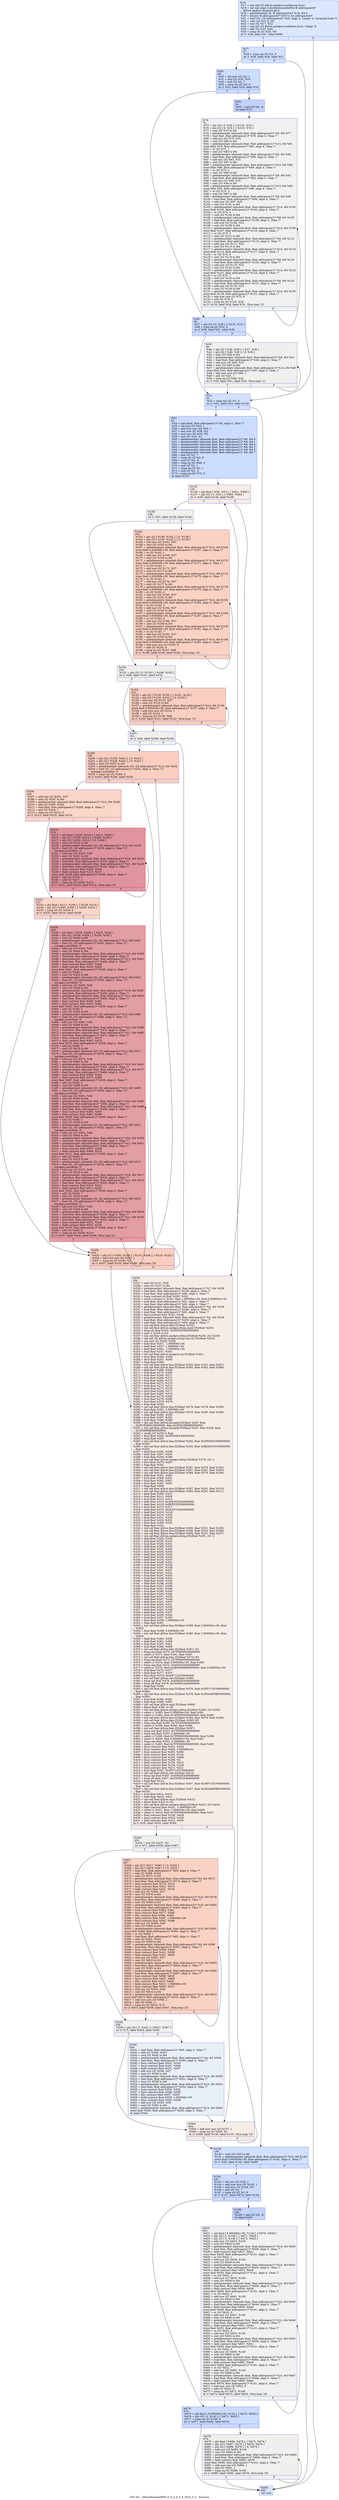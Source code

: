 digraph "CFG for '_Z9mteKerneliiifPfS_S_S_S_S_S_S_PiS0_S_S_' function" {
	label="CFG for '_Z9mteKerneliiifPfS_S_S_S_S_S_S_PiS0_S_S_' function";

	Node0x52a79e0 [shape=record,color="#3d50c3ff", style=filled, fillcolor="#aec9fc70",label="{%16:\l  %17 = tail call i32 @llvm.amdgcn.workgroup.id.x()\l  %18 = tail call align 4 dereferenceable(64) i8 addrspace(4)*\l... @llvm.amdgcn.dispatch.ptr()\l  %19 = getelementptr i8, i8 addrspace(4)* %18, i64 4\l  %20 = bitcast i8 addrspace(4)* %19 to i16 addrspace(4)*\l  %21 = load i16, i16 addrspace(4)* %20, align 4, !range !4, !invariant.load !5\l  %22 = zext i16 %21 to i32\l  %23 = mul i32 %17, %22\l  %24 = tail call i32 @llvm.amdgcn.workitem.id.x(), !range !6\l  %25 = add i32 %23, %24\l  %26 = icmp slt i32 %25, %0\l  br i1 %26, label %27, label %690\l|{<s0>T|<s1>F}}"];
	Node0x52a79e0:s0 -> Node0x52aa5a0;
	Node0x52a79e0:s1 -> Node0x52aa630;
	Node0x52aa5a0 [shape=record,color="#3d50c3ff", style=filled, fillcolor="#9abbff70",label="{%27:\l27:                                               \l  %28 = icmp sgt i32 %2, 0\l  br i1 %28, label %29, label %51\l|{<s0>T|<s1>F}}"];
	Node0x52aa5a0:s0 -> Node0x52aa800;
	Node0x52aa5a0:s1 -> Node0x52aa850;
	Node0x52aa800 [shape=record,color="#3d50c3ff", style=filled, fillcolor="#8caffe70",label="{%29:\l29:                                               \l  %30 = shl nuw i32 %2, 1\l  %31 = mul i32 %30, %25\l  %32 = and i32 %2, 7\l  %33 = icmp ult i32 %2, 8\l  br i1 %33, label %36, label %34\l|{<s0>T|<s1>F}}"];
	Node0x52aa800:s0 -> Node0x52a78a0;
	Node0x52aa800:s1 -> Node0x52aadb0;
	Node0x52aadb0 [shape=record,color="#3d50c3ff", style=filled, fillcolor="#779af770",label="{%34:\l34:                                               \l  %35 = and i32 %2, -8\l  br label %74\l}"];
	Node0x52aadb0 -> Node0x52aafb0;
	Node0x52a78a0 [shape=record,color="#3d50c3ff", style=filled, fillcolor="#8caffe70",label="{%36:\l36:                                               \l  %37 = phi i32 [ 0, %29 ], [ %132, %74 ]\l  %38 = icmp eq i32 %32, 0\l  br i1 %38, label %51, label %39\l|{<s0>T|<s1>F}}"];
	Node0x52a78a0:s0 -> Node0x52aa850;
	Node0x52a78a0:s1 -> Node0x52ab1e0;
	Node0x52ab1e0 [shape=record,color="#3d50c3ff", style=filled, fillcolor="#e0dbd870",label="{%39:\l39:                                               \l  %40 = phi i32 [ %48, %39 ], [ %37, %36 ]\l  %41 = phi i32 [ %49, %39 ], [ 0, %36 ]\l  %42 = zext i32 %40 to i64\l  %43 = getelementptr inbounds float, float addrspace(1)* %9, i64 %42\l  %44 = load float, float addrspace(1)* %43, align 4, !tbaa !7\l  %45 = add nsw i32 %40, %31\l  %46 = sext i32 %45 to i64\l  %47 = getelementptr inbounds float, float addrspace(1)* %14, i64 %46\l  store float %44, float addrspace(1)* %47, align 4, !tbaa !7\l  %48 = add nuw nsw i32 %40, 1\l  %49 = add i32 %41, 1\l  %50 = icmp eq i32 %49, %32\l  br i1 %50, label %51, label %39, !llvm.loop !11\l|{<s0>T|<s1>F}}"];
	Node0x52ab1e0:s0 -> Node0x52aa850;
	Node0x52ab1e0:s1 -> Node0x52ab1e0;
	Node0x52aa850 [shape=record,color="#3d50c3ff", style=filled, fillcolor="#9abbff70",label="{%51:\l51:                                               \l  %52 = icmp sgt i32 %1, 0\l  br i1 %52, label %53, label %139\l|{<s0>T|<s1>F}}"];
	Node0x52aa850:s0 -> Node0x52ac400;
	Node0x52aa850:s1 -> Node0x52ac450;
	Node0x52ac400 [shape=record,color="#3d50c3ff", style=filled, fillcolor="#8caffe70",label="{%53:\l53:                                               \l  %54 = load float, float addrspace(1)* %8, align 4, !tbaa !7\l  %55 = shl nsw i32 %25, 1\l  %56 = add nuw nsw i32 %55, 1\l  %57 = mul nsw i32 %56, %2\l  %58 = mul nsw i32 %55, %2\l  %59 = mul i32 %25, %1\l  %60 = getelementptr inbounds float, float addrspace(1)* %8, i64 6\l  %61 = getelementptr inbounds float, float addrspace(1)* %8, i64 1\l  %62 = getelementptr inbounds float, float addrspace(1)* %8, i64 4\l  %63 = getelementptr inbounds float, float addrspace(1)* %8, i64 2\l  %64 = getelementptr inbounds float, float addrspace(1)* %8, i64 5\l  %65 = getelementptr inbounds float, float addrspace(1)* %8, i64 7\l  %66 = and i32 %2, 7\l  %67 = icmp ult i32 %2, 8\l  %68 = and i32 %2, -8\l  %69 = icmp eq i32 %66, 0\l  %70 = and i32 %2, 1\l  %71 = icmp eq i32 %2, 1\l  %72 = and i32 %2, -2\l  %73 = icmp eq i32 %70, 0\l  br label %135\l}"];
	Node0x52ac400 -> Node0x52ad390;
	Node0x52aafb0 [shape=record,color="#3d50c3ff", style=filled, fillcolor="#dbdcde70",label="{%74:\l74:                                               \l  %75 = phi i32 [ 0, %34 ], [ %132, %74 ]\l  %76 = phi i32 [ 0, %34 ], [ %133, %74 ]\l  %77 = zext i32 %75 to i64\l  %78 = getelementptr inbounds float, float addrspace(1)* %9, i64 %77\l  %79 = load float, float addrspace(1)* %78, align 4, !tbaa !7\l  %80 = add nsw i32 %75, %31\l  %81 = sext i32 %80 to i64\l  %82 = getelementptr inbounds float, float addrspace(1)* %14, i64 %81\l  store float %79, float addrspace(1)* %82, align 4, !tbaa !7\l  %83 = or i32 %75, 1\l  %84 = zext i32 %83 to i64\l  %85 = getelementptr inbounds float, float addrspace(1)* %9, i64 %84\l  %86 = load float, float addrspace(1)* %85, align 4, !tbaa !7\l  %87 = add nsw i32 %83, %31\l  %88 = sext i32 %87 to i64\l  %89 = getelementptr inbounds float, float addrspace(1)* %14, i64 %88\l  store float %86, float addrspace(1)* %89, align 4, !tbaa !7\l  %90 = or i32 %75, 2\l  %91 = zext i32 %90 to i64\l  %92 = getelementptr inbounds float, float addrspace(1)* %9, i64 %91\l  %93 = load float, float addrspace(1)* %92, align 4, !tbaa !7\l  %94 = add nsw i32 %90, %31\l  %95 = sext i32 %94 to i64\l  %96 = getelementptr inbounds float, float addrspace(1)* %14, i64 %95\l  store float %93, float addrspace(1)* %96, align 4, !tbaa !7\l  %97 = or i32 %75, 3\l  %98 = zext i32 %97 to i64\l  %99 = getelementptr inbounds float, float addrspace(1)* %9, i64 %98\l  %100 = load float, float addrspace(1)* %99, align 4, !tbaa !7\l  %101 = add nsw i32 %97, %31\l  %102 = sext i32 %101 to i64\l  %103 = getelementptr inbounds float, float addrspace(1)* %14, i64 %102\l  store float %100, float addrspace(1)* %103, align 4, !tbaa !7\l  %104 = or i32 %75, 4\l  %105 = zext i32 %104 to i64\l  %106 = getelementptr inbounds float, float addrspace(1)* %9, i64 %105\l  %107 = load float, float addrspace(1)* %106, align 4, !tbaa !7\l  %108 = add nsw i32 %104, %31\l  %109 = sext i32 %108 to i64\l  %110 = getelementptr inbounds float, float addrspace(1)* %14, i64 %109\l  store float %107, float addrspace(1)* %110, align 4, !tbaa !7\l  %111 = or i32 %75, 5\l  %112 = zext i32 %111 to i64\l  %113 = getelementptr inbounds float, float addrspace(1)* %9, i64 %112\l  %114 = load float, float addrspace(1)* %113, align 4, !tbaa !7\l  %115 = add nsw i32 %111, %31\l  %116 = sext i32 %115 to i64\l  %117 = getelementptr inbounds float, float addrspace(1)* %14, i64 %116\l  store float %114, float addrspace(1)* %117, align 4, !tbaa !7\l  %118 = or i32 %75, 6\l  %119 = zext i32 %118 to i64\l  %120 = getelementptr inbounds float, float addrspace(1)* %9, i64 %119\l  %121 = load float, float addrspace(1)* %120, align 4, !tbaa !7\l  %122 = add nsw i32 %118, %31\l  %123 = sext i32 %122 to i64\l  %124 = getelementptr inbounds float, float addrspace(1)* %14, i64 %123\l  store float %121, float addrspace(1)* %124, align 4, !tbaa !7\l  %125 = or i32 %75, 7\l  %126 = zext i32 %125 to i64\l  %127 = getelementptr inbounds float, float addrspace(1)* %9, i64 %126\l  %128 = load float, float addrspace(1)* %127, align 4, !tbaa !7\l  %129 = add nsw i32 %125, %31\l  %130 = sext i32 %129 to i64\l  %131 = getelementptr inbounds float, float addrspace(1)* %14, i64 %130\l  store float %128, float addrspace(1)* %131, align 4, !tbaa !7\l  %132 = add nuw nsw i32 %75, 8\l  %133 = add i32 %76, 8\l  %134 = icmp eq i32 %133, %35\l  br i1 %134, label %36, label %74, !llvm.loop !13\l|{<s0>T|<s1>F}}"];
	Node0x52aafb0:s0 -> Node0x52a78a0;
	Node0x52aafb0:s1 -> Node0x52aafb0;
	Node0x52ad390 [shape=record,color="#3d50c3ff", style=filled, fillcolor="#ead5c970",label="{%135:\l135:                                              \l  %136 = phi float [ %54, %53 ], [ %431, %564 ]\l  %137 = phi i32 [ 0, %53 ], [ %565, %564 ]\l  br i1 %28, label %138, label %236\l|{<s0>T|<s1>F}}"];
	Node0x52ad390:s0 -> Node0x52b0230;
	Node0x52ad390:s1 -> Node0x52b02c0;
	Node0x52b0230 [shape=record,color="#3d50c3ff", style=filled, fillcolor="#e0dbd870",label="{%138:\l138:                                              \l  br i1 %67, label %150, label %162\l|{<s0>T|<s1>F}}"];
	Node0x52b0230:s0 -> Node0x52b0400;
	Node0x52b0230:s1 -> Node0x52b0450;
	Node0x52ac450 [shape=record,color="#3d50c3ff", style=filled, fillcolor="#9abbff70",label="{%139:\l139:                                              \l  %140 = sext i32 %25 to i64\l  %141 = getelementptr inbounds float, float addrspace(1)* %15, i64 %140\l  store float 0.000000e+00, float addrspace(1)* %141, align 4, !tbaa !7\l  br i1 %28, label %142, label %690\l|{<s0>T|<s1>F}}"];
	Node0x52ac450:s0 -> Node0x52b1140;
	Node0x52ac450:s1 -> Node0x52aa630;
	Node0x52b1140 [shape=record,color="#3d50c3ff", style=filled, fillcolor="#8caffe70",label="{%142:\l142:                                              \l  %143 = shl nsw i32 %25, 1\l  %144 = add nuw nsw i32 %143, 1\l  %145 = mul nsw i32 %144, %2\l  %146 = and i32 %2, 7\l  %147 = icmp ult i32 %2, 8\l  br i1 %147, label %674, label %148\l|{<s0>T|<s1>F}}"];
	Node0x52b1140:s0 -> Node0x52b1550;
	Node0x52b1140:s1 -> Node0x52b15a0;
	Node0x52b15a0 [shape=record,color="#3d50c3ff", style=filled, fillcolor="#779af770",label="{%148:\l148:                                              \l  %149 = and i32 %2, -8\l  br label %620\l}"];
	Node0x52b15a0 -> Node0x52b1770;
	Node0x52b0400 [shape=record,color="#3d50c3ff", style=filled, fillcolor="#e0dbd870",label="{%150:\l150:                                              \l  %151 = phi i32 [ 0, %138 ], [ %196, %162 ]\l  br i1 %69, label %161, label %152\l|{<s0>T|<s1>F}}"];
	Node0x52b0400:s0 -> Node0x52b18e0;
	Node0x52b0400:s1 -> Node0x52b1970;
	Node0x52b1970 [shape=record,color="#3d50c3ff", style=filled, fillcolor="#f2907270",label="{%152:\l152:                                              \l  %153 = phi i32 [ %158, %152 ], [ %151, %150 ]\l  %154 = phi i32 [ %159, %152 ], [ 0, %150 ]\l  %155 = add nsw i32 %153, %57\l  %156 = sext i32 %155 to i64\l  %157 = getelementptr inbounds float, float addrspace(1)* %14, i64 %156\l  store float 0.000000e+00, float addrspace(1)* %157, align 4, !tbaa !7\l  %158 = add nuw nsw i32 %153, 1\l  %159 = add i32 %154, 1\l  %160 = icmp eq i32 %159, %66\l  br i1 %160, label %161, label %152, !llvm.loop !15\l|{<s0>T|<s1>F}}"];
	Node0x52b1970:s0 -> Node0x52b18e0;
	Node0x52b1970:s1 -> Node0x52b1970;
	Node0x52b18e0 [shape=record,color="#3d50c3ff", style=filled, fillcolor="#e0dbd870",label="{%161:\l161:                                              \l  br i1 %28, label %199, label %236\l|{<s0>T|<s1>F}}"];
	Node0x52b18e0:s0 -> Node0x52b2200;
	Node0x52b18e0:s1 -> Node0x52b02c0;
	Node0x52b0450 [shape=record,color="#3d50c3ff", style=filled, fillcolor="#f4987a70",label="{%162:\l162:                                              \l  %163 = phi i32 [ %196, %162 ], [ 0, %138 ]\l  %164 = phi i32 [ %197, %162 ], [ 0, %138 ]\l  %165 = add nsw i32 %163, %57\l  %166 = sext i32 %165 to i64\l  %167 = getelementptr inbounds float, float addrspace(1)* %14, i64 %166\l  store float 0.000000e+00, float addrspace(1)* %167, align 4, !tbaa !7\l  %168 = or i32 %163, 1\l  %169 = add nsw i32 %168, %57\l  %170 = sext i32 %169 to i64\l  %171 = getelementptr inbounds float, float addrspace(1)* %14, i64 %170\l  store float 0.000000e+00, float addrspace(1)* %171, align 4, !tbaa !7\l  %172 = or i32 %163, 2\l  %173 = add nsw i32 %172, %57\l  %174 = sext i32 %173 to i64\l  %175 = getelementptr inbounds float, float addrspace(1)* %14, i64 %174\l  store float 0.000000e+00, float addrspace(1)* %175, align 4, !tbaa !7\l  %176 = or i32 %163, 3\l  %177 = add nsw i32 %176, %57\l  %178 = sext i32 %177 to i64\l  %179 = getelementptr inbounds float, float addrspace(1)* %14, i64 %178\l  store float 0.000000e+00, float addrspace(1)* %179, align 4, !tbaa !7\l  %180 = or i32 %163, 4\l  %181 = add nsw i32 %180, %57\l  %182 = sext i32 %181 to i64\l  %183 = getelementptr inbounds float, float addrspace(1)* %14, i64 %182\l  store float 0.000000e+00, float addrspace(1)* %183, align 4, !tbaa !7\l  %184 = or i32 %163, 5\l  %185 = add nsw i32 %184, %57\l  %186 = sext i32 %185 to i64\l  %187 = getelementptr inbounds float, float addrspace(1)* %14, i64 %186\l  store float 0.000000e+00, float addrspace(1)* %187, align 4, !tbaa !7\l  %188 = or i32 %163, 6\l  %189 = add nsw i32 %188, %57\l  %190 = sext i32 %189 to i64\l  %191 = getelementptr inbounds float, float addrspace(1)* %14, i64 %190\l  store float 0.000000e+00, float addrspace(1)* %191, align 4, !tbaa !7\l  %192 = or i32 %163, 7\l  %193 = add nsw i32 %192, %57\l  %194 = sext i32 %193 to i64\l  %195 = getelementptr inbounds float, float addrspace(1)* %14, i64 %194\l  store float 0.000000e+00, float addrspace(1)* %195, align 4, !tbaa !7\l  %196 = add nuw nsw i32 %163, 8\l  %197 = add i32 %164, 8\l  %198 = icmp eq i32 %197, %68\l  br i1 %198, label %150, label %162, !llvm.loop !16\l|{<s0>T|<s1>F}}"];
	Node0x52b0450:s0 -> Node0x52b0400;
	Node0x52b0450:s1 -> Node0x52b0450;
	Node0x52b2200 [shape=record,color="#3d50c3ff", style=filled, fillcolor="#f2907270",label="{%199:\l199:                                              \l  %200 = phi i32 [ %435, %434 ], [ 0, %161 ]\l  %201 = phi i32 [ %436, %434 ], [ 0, %161 ]\l  %202 = zext i32 %201 to i64\l  %203 = getelementptr inbounds i32, i32 addrspace(1)* %13, i64 %202\l  %204 = load i32, i32 addrspace(1)* %203, align 4, !tbaa !17,\l... !amdgpu.noclobber !5\l  %205 = icmp sgt i32 %204, 0\l  br i1 %205, label %206, label %434\l|{<s0>T|<s1>F}}"];
	Node0x52b2200:s0 -> Node0x52b4900;
	Node0x52b2200:s1 -> Node0x52b3cf0;
	Node0x52b4900 [shape=record,color="#3d50c3ff", style=filled, fillcolor="#f5a08170",label="{%206:\l206:                                              \l  %207 = add nsw i32 %201, %57\l  %208 = sext i32 %207 to i64\l  %209 = getelementptr inbounds float, float addrspace(1)* %14, i64 %208\l  %210 = add i32 %200, %204\l  %211 = load float, float addrspace(1)* %209, align 4, !tbaa !7\l  %212 = and i32 %204, 7\l  %213 = icmp eq i32 %212, 0\l  br i1 %213, label %232, label %214\l|{<s0>T|<s1>F}}"];
	Node0x52b4900:s0 -> Node0x52b4e00;
	Node0x52b4900:s1 -> Node0x52b4e50;
	Node0x52b4e50 [shape=record,color="#b70d28ff", style=filled, fillcolor="#b70d2870",label="{%214:\l214:                                              \l  %215 = phi float [ %228, %214 ], [ %211, %206 ]\l  %216 = phi i32 [ %229, %214 ], [ %200, %206 ]\l  %217 = phi i32 [ %230, %214 ], [ 0, %206 ]\l  %218 = sext i32 %216 to i64\l  %219 = getelementptr inbounds i32, i32 addrspace(1)* %12, i64 %218\l  %220 = load i32, i32 addrspace(1)* %219, align 4, !tbaa !17,\l... !amdgpu.noclobber !5\l  %221 = add nsw i32 %220, %58\l  %222 = sext i32 %221 to i64\l  %223 = getelementptr inbounds float, float addrspace(1)* %14, i64 %222\l  %224 = load float, float addrspace(1)* %223, align 4, !tbaa !7\l  %225 = getelementptr inbounds float, float addrspace(1)* %11, i64 %218\l  %226 = load float, float addrspace(1)* %225, align 4, !tbaa !7\l  %227 = fmul contract float %224, %226\l  %228 = fadd contract float %215, %227\l  store float %228, float addrspace(1)* %209, align 4, !tbaa !7\l  %229 = add i32 %216, 1\l  %230 = add i32 %217, 1\l  %231 = icmp eq i32 %230, %212\l  br i1 %231, label %232, label %214, !llvm.loop !19\l|{<s0>T|<s1>F}}"];
	Node0x52b4e50:s0 -> Node0x52b4e00;
	Node0x52b4e50:s1 -> Node0x52b4e50;
	Node0x52b4e00 [shape=record,color="#3d50c3ff", style=filled, fillcolor="#f5a08170",label="{%232:\l232:                                              \l  %233 = phi float [ %211, %206 ], [ %228, %214 ]\l  %234 = phi i32 [ %200, %206 ], [ %229, %214 ]\l  %235 = icmp ult i32 %204, 8\l  br i1 %235, label %434, label %438\l|{<s0>T|<s1>F}}"];
	Node0x52b4e00:s0 -> Node0x52b3cf0;
	Node0x52b4e00:s1 -> Node0x52b63f0;
	Node0x52b02c0 [shape=record,color="#3d50c3ff", style=filled, fillcolor="#ead5c970",label="{%236:\l236:                                              \l  %237 = add i32 %137, %59\l  %238 = sext i32 %237 to i64\l  %239 = getelementptr inbounds float, float addrspace(1)* %7, i64 %238\l  %240 = load float, float addrspace(1)* %239, align 4, !tbaa !7\l  %241 = load float, float addrspace(1)* %60, align 4, !tbaa !7\l  %242 = fcmp contract olt float %240, %241\l  %243 = select contract i1 %242, float 1.000000e+00, float 0.000000e+00\l  %244 = load float, float addrspace(1)* %61, align 4, !tbaa !7\l  %245 = load float, float addrspace(1)* %62, align 4, !tbaa !7\l  %246 = getelementptr inbounds float, float addrspace(1)* %5, i64 %238\l  %247 = load float, float addrspace(1)* %246, align 4, !tbaa !7\l  %248 = load float, float addrspace(1)* %63, align 4, !tbaa !7\l  %249 = fmul contract float %247, %248\l  %250 = getelementptr inbounds float, float addrspace(1)* %6, i64 %238\l  %251 = load float, float addrspace(1)* %250, align 4, !tbaa !7\l  %252 = load float, float addrspace(1)* %64, align 4, !tbaa !7\l  %253 = tail call float @llvm.fabs.f32(float %252)\l  %254 = tail call float @llvm.amdgcn.frexp.mant.f32(float %253)\l  %255 = fcmp olt float %254, 0x3FE5555560000000\l  %256 = zext i1 %255 to i32\l  %257 = tail call float @llvm.amdgcn.ldexp.f32(float %254, i32 %256)\l  %258 = tail call i32 @llvm.amdgcn.frexp.exp.i32.f32(float %253)\l  %259 = sub nsw i32 %258, %256\l  %260 = fadd float %257, -1.000000e+00\l  %261 = fadd float %257, 1.000000e+00\l  %262 = fadd float %261, -1.000000e+00\l  %263 = fsub float %257, %262\l  %264 = tail call float @llvm.amdgcn.rcp.f32(float %261)\l  %265 = fmul float %260, %264\l  %266 = fmul float %261, %265\l  %267 = fneg float %266\l  %268 = tail call float @llvm.fma.f32(float %265, float %261, float %267)\l  %269 = tail call float @llvm.fma.f32(float %265, float %263, float %268)\l  %270 = fadd float %266, %269\l  %271 = fsub float %270, %266\l  %272 = fsub float %269, %271\l  %273 = fsub float %260, %270\l  %274 = fsub float %260, %273\l  %275 = fsub float %274, %270\l  %276 = fsub float %275, %272\l  %277 = fadd float %273, %276\l  %278 = fmul float %264, %277\l  %279 = fadd float %265, %278\l  %280 = fsub float %279, %265\l  %281 = fsub float %278, %280\l  %282 = fmul float %279, %279\l  %283 = fneg float %282\l  %284 = tail call float @llvm.fma.f32(float %279, float %279, float %283)\l  %285 = fmul float %281, 2.000000e+00\l  %286 = tail call float @llvm.fma.f32(float %279, float %285, float %284)\l  %287 = fadd float %282, %286\l  %288 = fsub float %287, %282\l  %289 = fsub float %286, %288\l  %290 = tail call float @llvm.fmuladd.f32(float %287, float\l... 0x3FCED89C20000000, float 0x3FD23E9880000000)\l  %291 = tail call float @llvm.fmuladd.f32(float %287, float %290, float\l... 0x3FD999BDE0000000)\l  %292 = sitofp i32 %259 to float\l  %293 = fmul float %292, 0x3FE62E4300000000\l  %294 = fneg float %293\l  %295 = tail call float @llvm.fma.f32(float %292, float 0x3FE62E4300000000,\l... float %294)\l  %296 = tail call float @llvm.fma.f32(float %292, float 0xBE205C6100000000,\l... float %295)\l  %297 = fadd float %293, %296\l  %298 = fsub float %297, %293\l  %299 = fsub float %296, %298\l  %300 = tail call float @llvm.amdgcn.ldexp.f32(float %279, i32 1)\l  %301 = fmul float %279, %287\l  %302 = fneg float %301\l  %303 = tail call float @llvm.fma.f32(float %287, float %279, float %302)\l  %304 = tail call float @llvm.fma.f32(float %287, float %281, float %303)\l  %305 = tail call float @llvm.fma.f32(float %289, float %279, float %304)\l  %306 = fadd float %301, %305\l  %307 = fsub float %306, %301\l  %308 = fsub float %305, %307\l  %309 = fmul float %287, %291\l  %310 = fneg float %309\l  %311 = tail call float @llvm.fma.f32(float %287, float %291, float %310)\l  %312 = tail call float @llvm.fma.f32(float %289, float %291, float %311)\l  %313 = fadd float %309, %312\l  %314 = fsub float %313, %309\l  %315 = fsub float %312, %314\l  %316 = fadd float %313, 0x3FE5555540000000\l  %317 = fadd float %316, 0xBFE5555540000000\l  %318 = fsub float %313, %317\l  %319 = fadd float %315, 0x3E2E720200000000\l  %320 = fadd float %319, %318\l  %321 = fadd float %316, %320\l  %322 = fsub float %321, %316\l  %323 = fsub float %320, %322\l  %324 = fmul float %306, %321\l  %325 = fneg float %324\l  %326 = tail call float @llvm.fma.f32(float %306, float %321, float %325)\l  %327 = tail call float @llvm.fma.f32(float %306, float %323, float %326)\l  %328 = tail call float @llvm.fma.f32(float %308, float %321, float %327)\l  %329 = tail call float @llvm.amdgcn.ldexp.f32(float %281, i32 1)\l  %330 = fadd float %324, %328\l  %331 = fsub float %330, %324\l  %332 = fsub float %328, %331\l  %333 = fadd float %300, %330\l  %334 = fsub float %333, %300\l  %335 = fsub float %330, %334\l  %336 = fadd float %329, %332\l  %337 = fadd float %336, %335\l  %338 = fadd float %333, %337\l  %339 = fsub float %338, %333\l  %340 = fsub float %337, %339\l  %341 = fadd float %297, %338\l  %342 = fsub float %341, %297\l  %343 = fsub float %341, %342\l  %344 = fsub float %297, %343\l  %345 = fsub float %338, %342\l  %346 = fadd float %345, %344\l  %347 = fadd float %299, %340\l  %348 = fsub float %347, %299\l  %349 = fsub float %347, %348\l  %350 = fsub float %299, %349\l  %351 = fsub float %340, %348\l  %352 = fadd float %351, %350\l  %353 = fadd float %347, %346\l  %354 = fadd float %341, %353\l  %355 = fsub float %354, %341\l  %356 = fsub float %353, %355\l  %357 = fadd float %352, %356\l  %358 = fadd float %354, %357\l  %359 = fsub float %358, %354\l  %360 = fsub float %357, %359\l  %361 = fmul float %358, 2.000000e+00\l  %362 = fneg float %361\l  %363 = tail call float @llvm.fma.f32(float %358, float 2.000000e+00, float\l... %362)\l  %364 = fmul float %358, 0.000000e+00\l  %365 = tail call float @llvm.fma.f32(float %360, float 2.000000e+00, float\l... %364)\l  %366 = fadd float %363, %365\l  %367 = fadd float %361, %366\l  %368 = fsub float %367, %361\l  %369 = fsub float %366, %368\l  %370 = tail call float @llvm.fabs.f32(float %361) #3\l  %371 = fcmp oeq float %370, 0x7FF0000000000000\l  %372 = select i1 %371, float %361, float %367\l  %373 = tail call float @llvm.fabs.f32(float %372) #3\l  %374 = fcmp oeq float %373, 0x7FF0000000000000\l  %375 = select i1 %374, float 0.000000e+00, float %369\l  %376 = fcmp oeq float %372, 0x40562E4300000000\l  %377 = select i1 %376, float 0x3EE0000000000000, float 0.000000e+00\l  %378 = fsub float %372, %377\l  %379 = fadd float %377, %375\l  %380 = fmul float %378, 0x3FF7154760000000\l  %381 = tail call float @llvm.rint.f32(float %380)\l  %382 = fcmp ogt float %378, 0x40562E4300000000\l  %383 = fcmp olt float %378, 0xC059D1DA00000000\l  %384 = fneg float %380\l  %385 = tail call float @llvm.fma.f32(float %378, float 0x3FF7154760000000,\l... float %384)\l  %386 = tail call float @llvm.fma.f32(float %378, float 0x3E54AE0BE0000000,\l... float %385)\l  %387 = fsub float %380, %381\l  %388 = fadd float %386, %387\l  %389 = tail call float @llvm.exp2.f32(float %388)\l  %390 = fptosi float %381 to i32\l  %391 = tail call float @llvm.amdgcn.ldexp.f32(float %389, i32 %390)\l  %392 = select i1 %383, float 0.000000e+00, float %391\l  %393 = select i1 %382, float 0x7FF0000000000000, float %392\l  %394 = tail call float @llvm.fma.f32(float %393, float %379, float %393)\l  %395 = tail call float @llvm.fabs.f32(float %393) #3\l  %396 = fcmp oeq float %395, 0x7FF0000000000000\l  %397 = select i1 %396, float %393, float %394\l  %398 = tail call float @llvm.fabs.f32(float %397)\l  %399 = fcmp oeq float %253, 0x7FF0000000000000\l  %400 = fcmp oeq float %252, 0.000000e+00\l  %401 = select i1 %399, float 0x7FF0000000000000, float %398\l  %402 = select i1 %400, float 0.000000e+00, float %401\l  %403 = fcmp uno float %252, 0.000000e+00\l  %404 = select i1 %403, float 0x7FF8000000000000, float %402\l  %405 = fmul contract float %251, %404\l  %406 = fmul contract float %404, 5.000000e-01\l  %407 = fsub contract float %405, %406\l  %408 = fsub contract float %244, %136\l  %409 = fmul contract float %245, %408\l  %410 = fmul contract float %409, %3\l  %411 = fadd contract float %136, %410\l  %412 = fmul contract float %136, %249\l  %413 = fadd contract float %411, %412\l  %414 = fmul float %407, 0x3FF7154760000000\l  %415 = tail call float @llvm.rint.f32(float %414)\l  %416 = fcmp ogt float %407, 0x40562E4300000000\l  %417 = fcmp olt float %407, 0xC059D1DA00000000\l  %418 = fneg float %414\l  %419 = tail call float @llvm.fma.f32(float %407, float 0x3FF7154760000000,\l... float %418)\l  %420 = tail call float @llvm.fma.f32(float %407, float 0x3E54AE0BE0000000,\l... float %419)\l  %421 = fsub float %414, %415\l  %422 = fadd float %420, %421\l  %423 = tail call float @llvm.exp2.f32(float %422)\l  %424 = fptosi float %415 to i32\l  %425 = tail call float @llvm.amdgcn.ldexp.f32(float %423, i32 %424)\l  %426 = fadd contract float %425, -1.000000e+00\l  %427 = select i1 %417, float -1.000000e+00, float %426\l  %428 = select i1 %416, float 0x7FF0000000000000, float %427\l  %429 = fmul contract float %136, %428\l  %430 = fmul contract float %243, %429\l  %431 = fadd contract float %413, %430\l  br i1 %28, label %432, label %564\l|{<s0>T|<s1>F}}"];
	Node0x52b02c0:s0 -> Node0x52c0900;
	Node0x52b02c0:s1 -> Node0x52b0000;
	Node0x52c0900 [shape=record,color="#3d50c3ff", style=filled, fillcolor="#e0dbd870",label="{%432:\l432:                                              \l  %433 = mul i32 %237, %2\l  br i1 %71, label %538, label %567\l|{<s0>T|<s1>F}}"];
	Node0x52c0900:s0 -> Node0x52c0a90;
	Node0x52c0900:s1 -> Node0x52c0ae0;
	Node0x52b3cf0 [shape=record,color="#3d50c3ff", style=filled, fillcolor="#f2907270",label="{%434:\l434:                                              \l  %435 = phi i32 [ %200, %199 ], [ %210, %438 ], [ %210, %232 ]\l  %436 = add nuw nsw i32 %201, 1\l  %437 = icmp eq i32 %436, %2\l  br i1 %437, label %236, label %199, !llvm.loop !20\l|{<s0>T|<s1>F}}"];
	Node0x52b3cf0:s0 -> Node0x52b02c0;
	Node0x52b3cf0:s1 -> Node0x52b2200;
	Node0x52b63f0 [shape=record,color="#b70d28ff", style=filled, fillcolor="#be242e70",label="{%438:\l438:                                              \l  %439 = phi float [ %535, %438 ], [ %233, %232 ]\l  %440 = phi i32 [ %536, %438 ], [ %234, %232 ]\l  %441 = sext i32 %440 to i64\l  %442 = getelementptr inbounds i32, i32 addrspace(1)* %12, i64 %441\l  %443 = load i32, i32 addrspace(1)* %442, align 4, !tbaa !17,\l... !amdgpu.noclobber !5\l  %444 = add nsw i32 %443, %58\l  %445 = sext i32 %444 to i64\l  %446 = getelementptr inbounds float, float addrspace(1)* %14, i64 %445\l  %447 = load float, float addrspace(1)* %446, align 4, !tbaa !7\l  %448 = getelementptr inbounds float, float addrspace(1)* %11, i64 %441\l  %449 = load float, float addrspace(1)* %448, align 4, !tbaa !7\l  %450 = fmul contract float %447, %449\l  %451 = fadd contract float %439, %450\l  store float %451, float addrspace(1)* %209, align 4, !tbaa !7\l  %452 = add i32 %440, 1\l  %453 = sext i32 %452 to i64\l  %454 = getelementptr inbounds i32, i32 addrspace(1)* %12, i64 %453\l  %455 = load i32, i32 addrspace(1)* %454, align 4, !tbaa !17,\l... !amdgpu.noclobber !5\l  %456 = add nsw i32 %455, %58\l  %457 = sext i32 %456 to i64\l  %458 = getelementptr inbounds float, float addrspace(1)* %14, i64 %457\l  %459 = load float, float addrspace(1)* %458, align 4, !tbaa !7\l  %460 = getelementptr inbounds float, float addrspace(1)* %11, i64 %453\l  %461 = load float, float addrspace(1)* %460, align 4, !tbaa !7\l  %462 = fmul contract float %459, %461\l  %463 = fadd contract float %451, %462\l  store float %463, float addrspace(1)* %209, align 4, !tbaa !7\l  %464 = add i32 %440, 2\l  %465 = sext i32 %464 to i64\l  %466 = getelementptr inbounds i32, i32 addrspace(1)* %12, i64 %465\l  %467 = load i32, i32 addrspace(1)* %466, align 4, !tbaa !17,\l... !amdgpu.noclobber !5\l  %468 = add nsw i32 %467, %58\l  %469 = sext i32 %468 to i64\l  %470 = getelementptr inbounds float, float addrspace(1)* %14, i64 %469\l  %471 = load float, float addrspace(1)* %470, align 4, !tbaa !7\l  %472 = getelementptr inbounds float, float addrspace(1)* %11, i64 %465\l  %473 = load float, float addrspace(1)* %472, align 4, !tbaa !7\l  %474 = fmul contract float %471, %473\l  %475 = fadd contract float %463, %474\l  store float %475, float addrspace(1)* %209, align 4, !tbaa !7\l  %476 = add i32 %440, 3\l  %477 = sext i32 %476 to i64\l  %478 = getelementptr inbounds i32, i32 addrspace(1)* %12, i64 %477\l  %479 = load i32, i32 addrspace(1)* %478, align 4, !tbaa !17,\l... !amdgpu.noclobber !5\l  %480 = add nsw i32 %479, %58\l  %481 = sext i32 %480 to i64\l  %482 = getelementptr inbounds float, float addrspace(1)* %14, i64 %481\l  %483 = load float, float addrspace(1)* %482, align 4, !tbaa !7\l  %484 = getelementptr inbounds float, float addrspace(1)* %11, i64 %477\l  %485 = load float, float addrspace(1)* %484, align 4, !tbaa !7\l  %486 = fmul contract float %483, %485\l  %487 = fadd contract float %475, %486\l  store float %487, float addrspace(1)* %209, align 4, !tbaa !7\l  %488 = add i32 %440, 4\l  %489 = sext i32 %488 to i64\l  %490 = getelementptr inbounds i32, i32 addrspace(1)* %12, i64 %489\l  %491 = load i32, i32 addrspace(1)* %490, align 4, !tbaa !17,\l... !amdgpu.noclobber !5\l  %492 = add nsw i32 %491, %58\l  %493 = sext i32 %492 to i64\l  %494 = getelementptr inbounds float, float addrspace(1)* %14, i64 %493\l  %495 = load float, float addrspace(1)* %494, align 4, !tbaa !7\l  %496 = getelementptr inbounds float, float addrspace(1)* %11, i64 %489\l  %497 = load float, float addrspace(1)* %496, align 4, !tbaa !7\l  %498 = fmul contract float %495, %497\l  %499 = fadd contract float %487, %498\l  store float %499, float addrspace(1)* %209, align 4, !tbaa !7\l  %500 = add i32 %440, 5\l  %501 = sext i32 %500 to i64\l  %502 = getelementptr inbounds i32, i32 addrspace(1)* %12, i64 %501\l  %503 = load i32, i32 addrspace(1)* %502, align 4, !tbaa !17,\l... !amdgpu.noclobber !5\l  %504 = add nsw i32 %503, %58\l  %505 = sext i32 %504 to i64\l  %506 = getelementptr inbounds float, float addrspace(1)* %14, i64 %505\l  %507 = load float, float addrspace(1)* %506, align 4, !tbaa !7\l  %508 = getelementptr inbounds float, float addrspace(1)* %11, i64 %501\l  %509 = load float, float addrspace(1)* %508, align 4, !tbaa !7\l  %510 = fmul contract float %507, %509\l  %511 = fadd contract float %499, %510\l  store float %511, float addrspace(1)* %209, align 4, !tbaa !7\l  %512 = add i32 %440, 6\l  %513 = sext i32 %512 to i64\l  %514 = getelementptr inbounds i32, i32 addrspace(1)* %12, i64 %513\l  %515 = load i32, i32 addrspace(1)* %514, align 4, !tbaa !17,\l... !amdgpu.noclobber !5\l  %516 = add nsw i32 %515, %58\l  %517 = sext i32 %516 to i64\l  %518 = getelementptr inbounds float, float addrspace(1)* %14, i64 %517\l  %519 = load float, float addrspace(1)* %518, align 4, !tbaa !7\l  %520 = getelementptr inbounds float, float addrspace(1)* %11, i64 %513\l  %521 = load float, float addrspace(1)* %520, align 4, !tbaa !7\l  %522 = fmul contract float %519, %521\l  %523 = fadd contract float %511, %522\l  store float %523, float addrspace(1)* %209, align 4, !tbaa !7\l  %524 = add i32 %440, 7\l  %525 = sext i32 %524 to i64\l  %526 = getelementptr inbounds i32, i32 addrspace(1)* %12, i64 %525\l  %527 = load i32, i32 addrspace(1)* %526, align 4, !tbaa !17,\l... !amdgpu.noclobber !5\l  %528 = add nsw i32 %527, %58\l  %529 = sext i32 %528 to i64\l  %530 = getelementptr inbounds float, float addrspace(1)* %14, i64 %529\l  %531 = load float, float addrspace(1)* %530, align 4, !tbaa !7\l  %532 = getelementptr inbounds float, float addrspace(1)* %11, i64 %525\l  %533 = load float, float addrspace(1)* %532, align 4, !tbaa !7\l  %534 = fmul contract float %531, %533\l  %535 = fadd contract float %523, %534\l  store float %535, float addrspace(1)* %209, align 4, !tbaa !7\l  %536 = add i32 %440, 8\l  %537 = icmp eq i32 %536, %210\l  br i1 %537, label %434, label %438, !llvm.loop !21\l|{<s0>T|<s1>F}}"];
	Node0x52b63f0:s0 -> Node0x52b3cf0;
	Node0x52b63f0:s1 -> Node0x52b63f0;
	Node0x52c0a90 [shape=record,color="#3d50c3ff", style=filled, fillcolor="#e0dbd870",label="{%538:\l538:                                              \l  %539 = phi i32 [ 0, %432 ], [ %617, %567 ]\l  br i1 %73, label %564, label %540\l|{<s0>T|<s1>F}}"];
	Node0x52c0a90:s0 -> Node0x52b0000;
	Node0x52c0a90:s1 -> Node0x52c6670;
	Node0x52c6670 [shape=record,color="#3d50c3ff", style=filled, fillcolor="#cedaeb70",label="{%540:\l540:                                              \l  %541 = load float, float addrspace(1)* %65, align 4, !tbaa !7\l  %542 = add i32 %539, %433\l  %543 = sext i32 %542 to i64\l  %544 = getelementptr inbounds float, float addrspace(1)* %4, i64 %543\l  %545 = load float, float addrspace(1)* %544, align 4, !tbaa !7\l  %546 = fmul contract float %541, %545\l  %547 = fmul contract float %431, %546\l  %548 = fadd contract float %431, %547\l  %549 = add nsw i32 %539, %57\l  %550 = sext i32 %549 to i64\l  %551 = getelementptr inbounds float, float addrspace(1)* %14, i64 %550\l  %552 = load float, float addrspace(1)* %551, align 4, !tbaa !7\l  %553 = zext i32 %539 to i64\l  %554 = getelementptr inbounds float, float addrspace(1)* %10, i64 %553\l  %555 = load float, float addrspace(1)* %554, align 4, !tbaa !7\l  %556 = fsub contract float %555, %552\l  %557 = fmul contract float %548, %556\l  %558 = fdiv contract float %557, %555\l  %559 = fadd contract float %558, 1.000000e+00\l  %560 = fmul contract float %552, %559\l  %561 = add nsw i32 %539, %58\l  %562 = sext i32 %561 to i64\l  %563 = getelementptr inbounds float, float addrspace(1)* %14, i64 %562\l  store float %560, float addrspace(1)* %563, align 4, !tbaa !7\l  br label %564\l}"];
	Node0x52c6670 -> Node0x52b0000;
	Node0x52b0000 [shape=record,color="#3d50c3ff", style=filled, fillcolor="#ead5c970",label="{%564:\l564:                                              \l  %565 = add nuw nsw i32 %137, 1\l  %566 = icmp eq i32 %565, %1\l  br i1 %566, label %139, label %135, !llvm.loop !22\l|{<s0>T|<s1>F}}"];
	Node0x52b0000:s0 -> Node0x52ac450;
	Node0x52b0000:s1 -> Node0x52ad390;
	Node0x52c0ae0 [shape=record,color="#3d50c3ff", style=filled, fillcolor="#f4987a70",label="{%567:\l567:                                              \l  %568 = phi i32 [ %617, %567 ], [ 0, %432 ]\l  %569 = phi i32 [ %618, %567 ], [ 0, %432 ]\l  %570 = load float, float addrspace(1)* %65, align 4, !tbaa !7\l  %571 = add i32 %568, %433\l  %572 = sext i32 %571 to i64\l  %573 = getelementptr inbounds float, float addrspace(1)* %4, i64 %572\l  %574 = load float, float addrspace(1)* %573, align 4, !tbaa !7\l  %575 = fmul contract float %570, %574\l  %576 = fmul contract float %431, %575\l  %577 = fadd contract float %431, %576\l  %578 = add nsw i32 %568, %57\l  %579 = sext i32 %578 to i64\l  %580 = getelementptr inbounds float, float addrspace(1)* %14, i64 %579\l  %581 = load float, float addrspace(1)* %580, align 4, !tbaa !7\l  %582 = zext i32 %568 to i64\l  %583 = getelementptr inbounds float, float addrspace(1)* %10, i64 %582\l  %584 = load float, float addrspace(1)* %583, align 4, !tbaa !7\l  %585 = fsub contract float %584, %581\l  %586 = fmul contract float %577, %585\l  %587 = fdiv contract float %586, %584\l  %588 = fadd contract float %587, 1.000000e+00\l  %589 = fmul contract float %581, %588\l  %590 = add nsw i32 %568, %58\l  %591 = sext i32 %590 to i64\l  %592 = getelementptr inbounds float, float addrspace(1)* %14, i64 %591\l  store float %589, float addrspace(1)* %592, align 4, !tbaa !7\l  %593 = or i32 %568, 1\l  %594 = load float, float addrspace(1)* %65, align 4, !tbaa !7\l  %595 = add i32 %593, %433\l  %596 = sext i32 %595 to i64\l  %597 = getelementptr inbounds float, float addrspace(1)* %4, i64 %596\l  %598 = load float, float addrspace(1)* %597, align 4, !tbaa !7\l  %599 = fmul contract float %594, %598\l  %600 = fmul contract float %431, %599\l  %601 = fadd contract float %431, %600\l  %602 = add nsw i32 %593, %57\l  %603 = sext i32 %602 to i64\l  %604 = getelementptr inbounds float, float addrspace(1)* %14, i64 %603\l  %605 = load float, float addrspace(1)* %604, align 4, !tbaa !7\l  %606 = zext i32 %593 to i64\l  %607 = getelementptr inbounds float, float addrspace(1)* %10, i64 %606\l  %608 = load float, float addrspace(1)* %607, align 4, !tbaa !7\l  %609 = fsub contract float %608, %605\l  %610 = fmul contract float %601, %609\l  %611 = fdiv contract float %610, %608\l  %612 = fadd contract float %611, 1.000000e+00\l  %613 = fmul contract float %605, %612\l  %614 = add nsw i32 %593, %58\l  %615 = sext i32 %614 to i64\l  %616 = getelementptr inbounds float, float addrspace(1)* %14, i64 %615\l  store float %613, float addrspace(1)* %616, align 4, !tbaa !7\l  %617 = add nuw nsw i32 %568, 2\l  %618 = add i32 %569, 2\l  %619 = icmp eq i32 %618, %72\l  br i1 %619, label %538, label %567, !llvm.loop !23\l|{<s0>T|<s1>F}}"];
	Node0x52c0ae0:s0 -> Node0x52c0a90;
	Node0x52c0ae0:s1 -> Node0x52c0ae0;
	Node0x52b1770 [shape=record,color="#3d50c3ff", style=filled, fillcolor="#dbdcde70",label="{%620:\l620:                                              \l  %621 = phi float [ 0.000000e+00, %148 ], [ %670, %620 ]\l  %622 = phi i32 [ 0, %148 ], [ %671, %620 ]\l  %623 = phi i32 [ 0, %148 ], [ %672, %620 ]\l  %624 = add nsw i32 %622, %145\l  %625 = sext i32 %624 to i64\l  %626 = getelementptr inbounds float, float addrspace(1)* %14, i64 %625\l  %627 = load float, float addrspace(1)* %626, align 4, !tbaa !7\l  %628 = fadd contract float %627, %621\l  store float %628, float addrspace(1)* %141, align 4, !tbaa !7\l  %629 = or i32 %622, 1\l  %630 = add nsw i32 %629, %145\l  %631 = sext i32 %630 to i64\l  %632 = getelementptr inbounds float, float addrspace(1)* %14, i64 %631\l  %633 = load float, float addrspace(1)* %632, align 4, !tbaa !7\l  %634 = fadd contract float %633, %628\l  store float %634, float addrspace(1)* %141, align 4, !tbaa !7\l  %635 = or i32 %622, 2\l  %636 = add nsw i32 %635, %145\l  %637 = sext i32 %636 to i64\l  %638 = getelementptr inbounds float, float addrspace(1)* %14, i64 %637\l  %639 = load float, float addrspace(1)* %638, align 4, !tbaa !7\l  %640 = fadd contract float %639, %634\l  store float %640, float addrspace(1)* %141, align 4, !tbaa !7\l  %641 = or i32 %622, 3\l  %642 = add nsw i32 %641, %145\l  %643 = sext i32 %642 to i64\l  %644 = getelementptr inbounds float, float addrspace(1)* %14, i64 %643\l  %645 = load float, float addrspace(1)* %644, align 4, !tbaa !7\l  %646 = fadd contract float %645, %640\l  store float %646, float addrspace(1)* %141, align 4, !tbaa !7\l  %647 = or i32 %622, 4\l  %648 = add nsw i32 %647, %145\l  %649 = sext i32 %648 to i64\l  %650 = getelementptr inbounds float, float addrspace(1)* %14, i64 %649\l  %651 = load float, float addrspace(1)* %650, align 4, !tbaa !7\l  %652 = fadd contract float %651, %646\l  store float %652, float addrspace(1)* %141, align 4, !tbaa !7\l  %653 = or i32 %622, 5\l  %654 = add nsw i32 %653, %145\l  %655 = sext i32 %654 to i64\l  %656 = getelementptr inbounds float, float addrspace(1)* %14, i64 %655\l  %657 = load float, float addrspace(1)* %656, align 4, !tbaa !7\l  %658 = fadd contract float %657, %652\l  store float %658, float addrspace(1)* %141, align 4, !tbaa !7\l  %659 = or i32 %622, 6\l  %660 = add nsw i32 %659, %145\l  %661 = sext i32 %660 to i64\l  %662 = getelementptr inbounds float, float addrspace(1)* %14, i64 %661\l  %663 = load float, float addrspace(1)* %662, align 4, !tbaa !7\l  %664 = fadd contract float %663, %658\l  store float %664, float addrspace(1)* %141, align 4, !tbaa !7\l  %665 = or i32 %622, 7\l  %666 = add nsw i32 %665, %145\l  %667 = sext i32 %666 to i64\l  %668 = getelementptr inbounds float, float addrspace(1)* %14, i64 %667\l  %669 = load float, float addrspace(1)* %668, align 4, !tbaa !7\l  %670 = fadd contract float %669, %664\l  store float %670, float addrspace(1)* %141, align 4, !tbaa !7\l  %671 = add nuw nsw i32 %622, 8\l  %672 = add i32 %623, 8\l  %673 = icmp eq i32 %672, %149\l  br i1 %673, label %674, label %620, !llvm.loop !24\l|{<s0>T|<s1>F}}"];
	Node0x52b1770:s0 -> Node0x52b1550;
	Node0x52b1770:s1 -> Node0x52b1770;
	Node0x52b1550 [shape=record,color="#3d50c3ff", style=filled, fillcolor="#8caffe70",label="{%674:\l674:                                              \l  %675 = phi float [ 0.000000e+00, %142 ], [ %670, %620 ]\l  %676 = phi i32 [ 0, %142 ], [ %671, %620 ]\l  %677 = icmp eq i32 %146, 0\l  br i1 %677, label %690, label %678\l|{<s0>T|<s1>F}}"];
	Node0x52b1550:s0 -> Node0x52aa630;
	Node0x52b1550:s1 -> Node0x52cb450;
	Node0x52cb450 [shape=record,color="#3d50c3ff", style=filled, fillcolor="#e0dbd870",label="{%678:\l678:                                              \l  %679 = phi float [ %686, %678 ], [ %675, %674 ]\l  %680 = phi i32 [ %687, %678 ], [ %676, %674 ]\l  %681 = phi i32 [ %688, %678 ], [ 0, %674 ]\l  %682 = add nsw i32 %680, %145\l  %683 = sext i32 %682 to i64\l  %684 = getelementptr inbounds float, float addrspace(1)* %14, i64 %683\l  %685 = load float, float addrspace(1)* %684, align 4, !tbaa !7\l  %686 = fadd contract float %685, %679\l  store float %686, float addrspace(1)* %141, align 4, !tbaa !7\l  %687 = add nuw nsw i32 %680, 1\l  %688 = add i32 %681, 1\l  %689 = icmp eq i32 %688, %146\l  br i1 %689, label %690, label %678, !llvm.loop !25\l|{<s0>T|<s1>F}}"];
	Node0x52cb450:s0 -> Node0x52aa630;
	Node0x52cb450:s1 -> Node0x52cb450;
	Node0x52aa630 [shape=record,color="#3d50c3ff", style=filled, fillcolor="#aec9fc70",label="{%690:\l690:                                              \l  ret void\l}"];
}
